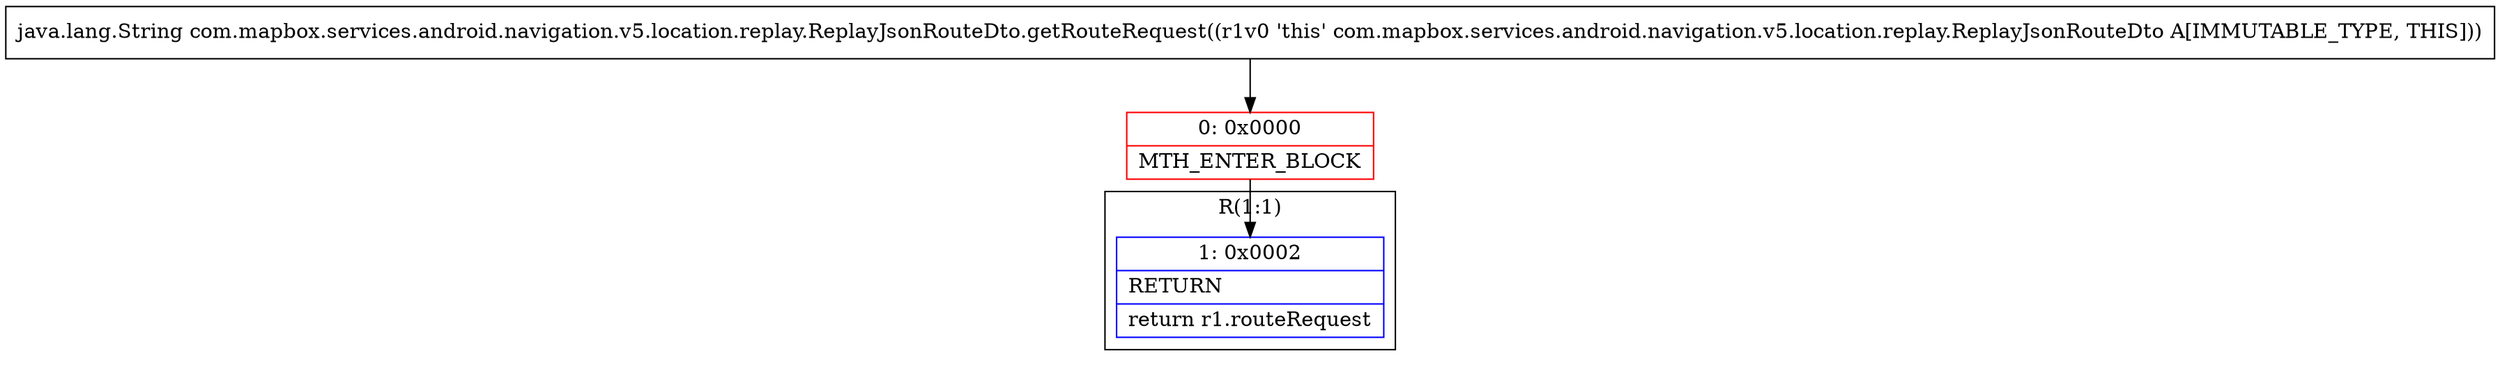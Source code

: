 digraph "CFG forcom.mapbox.services.android.navigation.v5.location.replay.ReplayJsonRouteDto.getRouteRequest()Ljava\/lang\/String;" {
subgraph cluster_Region_2046673965 {
label = "R(1:1)";
node [shape=record,color=blue];
Node_1 [shape=record,label="{1\:\ 0x0002|RETURN\l|return r1.routeRequest\l}"];
}
Node_0 [shape=record,color=red,label="{0\:\ 0x0000|MTH_ENTER_BLOCK\l}"];
MethodNode[shape=record,label="{java.lang.String com.mapbox.services.android.navigation.v5.location.replay.ReplayJsonRouteDto.getRouteRequest((r1v0 'this' com.mapbox.services.android.navigation.v5.location.replay.ReplayJsonRouteDto A[IMMUTABLE_TYPE, THIS])) }"];
MethodNode -> Node_0;
Node_0 -> Node_1;
}

